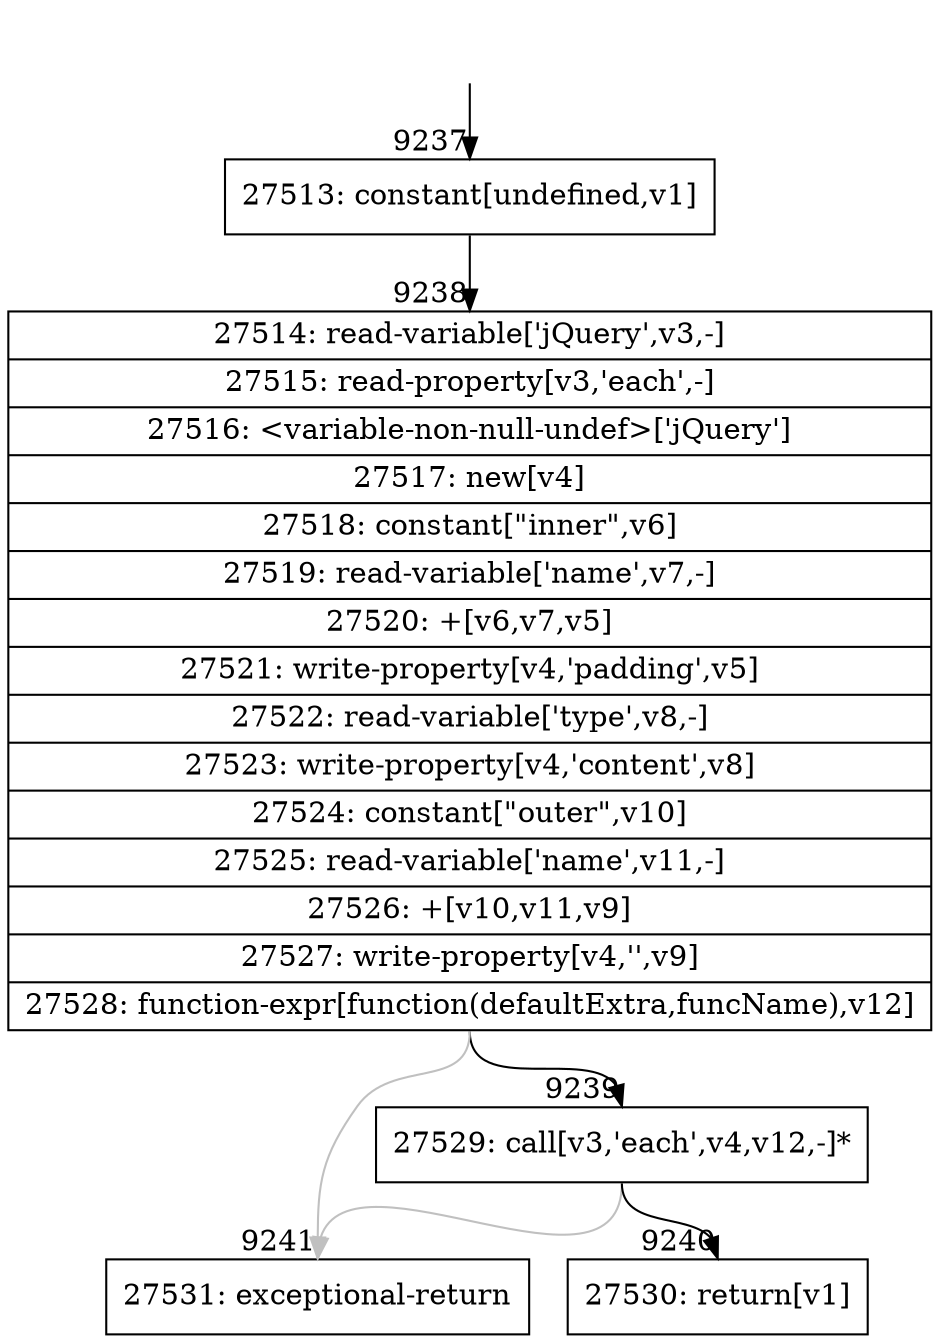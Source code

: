 digraph {
rankdir="TD"
BB_entry574[shape=none,label=""];
BB_entry574 -> BB9237 [tailport=s, headport=n, headlabel="    9237"]
BB9237 [shape=record label="{27513: constant[undefined,v1]}" ] 
BB9237 -> BB9238 [tailport=s, headport=n, headlabel="      9238"]
BB9238 [shape=record label="{27514: read-variable['jQuery',v3,-]|27515: read-property[v3,'each',-]|27516: \<variable-non-null-undef\>['jQuery']|27517: new[v4]|27518: constant[\"inner\",v6]|27519: read-variable['name',v7,-]|27520: +[v6,v7,v5]|27521: write-property[v4,'padding',v5]|27522: read-variable['type',v8,-]|27523: write-property[v4,'content',v8]|27524: constant[\"outer\",v10]|27525: read-variable['name',v11,-]|27526: +[v10,v11,v9]|27527: write-property[v4,'',v9]|27528: function-expr[function(defaultExtra,funcName),v12]}" ] 
BB9238 -> BB9239 [tailport=s, headport=n, headlabel="      9239"]
BB9238 -> BB9241 [tailport=s, headport=n, color=gray, headlabel="      9241"]
BB9239 [shape=record label="{27529: call[v3,'each',v4,v12,-]*}" ] 
BB9239 -> BB9240 [tailport=s, headport=n, headlabel="      9240"]
BB9239 -> BB9241 [tailport=s, headport=n, color=gray]
BB9240 [shape=record label="{27530: return[v1]}" ] 
BB9241 [shape=record label="{27531: exceptional-return}" ] 
}

